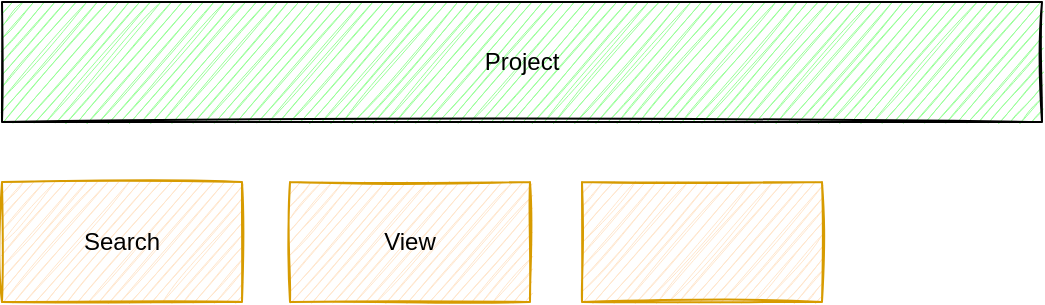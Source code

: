 <mxfile version="15.9.4" type="github">
  <diagram id="f4GTcKqf1w6LIxSeYu0f" name="Page-1">
    <mxGraphModel dx="1186" dy="773" grid="1" gridSize="10" guides="1" tooltips="1" connect="1" arrows="1" fold="1" page="1" pageScale="1" pageWidth="827" pageHeight="1169" math="0" shadow="0">
      <root>
        <mxCell id="0" />
        <mxCell id="1" parent="0" />
        <mxCell id="fllKGloJ-zG-8CKyRlZD-1" value="Project" style="rounded=0;whiteSpace=wrap;html=1;sketch=1;gradientColor=none;fillColor=#99FF99;" vertex="1" parent="1">
          <mxGeometry x="150" y="190" width="520" height="60" as="geometry" />
        </mxCell>
        <mxCell id="fllKGloJ-zG-8CKyRlZD-2" value="Search" style="whiteSpace=wrap;html=1;sketch=1;fillColor=#ffe6cc;strokeColor=#d79b00;" vertex="1" parent="1">
          <mxGeometry x="150" y="280" width="120" height="60" as="geometry" />
        </mxCell>
        <mxCell id="fllKGloJ-zG-8CKyRlZD-3" value="View" style="whiteSpace=wrap;html=1;sketch=1;fillColor=#ffe6cc;strokeColor=#d79b00;" vertex="1" parent="1">
          <mxGeometry x="294" y="280" width="120" height="60" as="geometry" />
        </mxCell>
        <mxCell id="fllKGloJ-zG-8CKyRlZD-4" value="" style="whiteSpace=wrap;html=1;sketch=1;fillColor=#ffe6cc;strokeColor=#d79b00;" vertex="1" parent="1">
          <mxGeometry x="440" y="280" width="120" height="60" as="geometry" />
        </mxCell>
      </root>
    </mxGraphModel>
  </diagram>
</mxfile>
